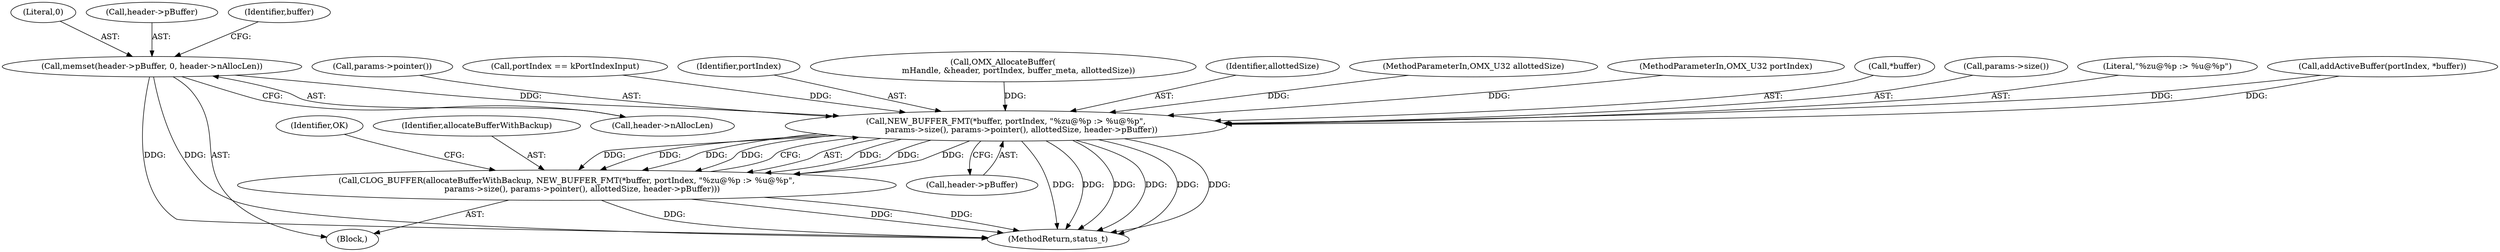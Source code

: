 digraph "1_Android_640b04121d7cd2cac90e2f7c82b97fce05f074a5@API" {
"1000190" [label="(Call,memset(header->pBuffer, 0, header->nAllocLen))"];
"1000221" [label="(Call,NEW_BUFFER_FMT(*buffer, portIndex, \"%zu@%p :> %u@%p\",\n            params->size(), params->pointer(), allottedSize, header->pBuffer))"];
"1000219" [label="(Call,CLOG_BUFFER(allocateBufferWithBackup, NEW_BUFFER_FMT(*buffer, portIndex, \"%zu@%p :> %u@%p\",\n            params->size(), params->pointer(), allottedSize, header->pBuffer)))"];
"1000234" [label="(MethodReturn,status_t)"];
"1000227" [label="(Call,params->pointer())"];
"1000219" [label="(Call,CLOG_BUFFER(allocateBufferWithBackup, NEW_BUFFER_FMT(*buffer, portIndex, \"%zu@%p :> %u@%p\",\n            params->size(), params->pointer(), allottedSize, header->pBuffer)))"];
"1000213" [label="(Call,portIndex == kPortIndexInput)"];
"1000224" [label="(Identifier,portIndex)"];
"1000233" [label="(Identifier,OK)"];
"1000229" [label="(Call,header->pBuffer)"];
"1000152" [label="(Call,OMX_AllocateBuffer(\n            mHandle, &header, portIndex, buffer_meta, allottedSize))"];
"1000195" [label="(Call,header->nAllocLen)"];
"1000194" [label="(Literal,0)"];
"1000228" [label="(Identifier,allottedSize)"];
"1000107" [label="(MethodParameterIn,OMX_U32 allottedSize)"];
"1000190" [label="(Call,memset(header->pBuffer, 0, header->nAllocLen))"];
"1000191" [label="(Call,header->pBuffer)"];
"1000104" [label="(MethodParameterIn,OMX_U32 portIndex)"];
"1000221" [label="(Call,NEW_BUFFER_FMT(*buffer, portIndex, \"%zu@%p :> %u@%p\",\n            params->size(), params->pointer(), allottedSize, header->pBuffer))"];
"1000200" [label="(Identifier,buffer)"];
"1000222" [label="(Call,*buffer)"];
"1000220" [label="(Identifier,allocateBufferWithBackup)"];
"1000226" [label="(Call,params->size())"];
"1000225" [label="(Literal,\"%zu@%p :> %u@%p\")"];
"1000108" [label="(Block,)"];
"1000203" [label="(Call,addActiveBuffer(portIndex, *buffer))"];
"1000190" -> "1000108"  [label="AST: "];
"1000190" -> "1000195"  [label="CFG: "];
"1000191" -> "1000190"  [label="AST: "];
"1000194" -> "1000190"  [label="AST: "];
"1000195" -> "1000190"  [label="AST: "];
"1000200" -> "1000190"  [label="CFG: "];
"1000190" -> "1000234"  [label="DDG: "];
"1000190" -> "1000234"  [label="DDG: "];
"1000190" -> "1000221"  [label="DDG: "];
"1000221" -> "1000219"  [label="AST: "];
"1000221" -> "1000229"  [label="CFG: "];
"1000222" -> "1000221"  [label="AST: "];
"1000224" -> "1000221"  [label="AST: "];
"1000225" -> "1000221"  [label="AST: "];
"1000226" -> "1000221"  [label="AST: "];
"1000227" -> "1000221"  [label="AST: "];
"1000228" -> "1000221"  [label="AST: "];
"1000229" -> "1000221"  [label="AST: "];
"1000219" -> "1000221"  [label="CFG: "];
"1000221" -> "1000234"  [label="DDG: "];
"1000221" -> "1000234"  [label="DDG: "];
"1000221" -> "1000234"  [label="DDG: "];
"1000221" -> "1000234"  [label="DDG: "];
"1000221" -> "1000234"  [label="DDG: "];
"1000221" -> "1000234"  [label="DDG: "];
"1000221" -> "1000219"  [label="DDG: "];
"1000221" -> "1000219"  [label="DDG: "];
"1000221" -> "1000219"  [label="DDG: "];
"1000221" -> "1000219"  [label="DDG: "];
"1000221" -> "1000219"  [label="DDG: "];
"1000221" -> "1000219"  [label="DDG: "];
"1000221" -> "1000219"  [label="DDG: "];
"1000203" -> "1000221"  [label="DDG: "];
"1000203" -> "1000221"  [label="DDG: "];
"1000213" -> "1000221"  [label="DDG: "];
"1000104" -> "1000221"  [label="DDG: "];
"1000152" -> "1000221"  [label="DDG: "];
"1000107" -> "1000221"  [label="DDG: "];
"1000219" -> "1000108"  [label="AST: "];
"1000220" -> "1000219"  [label="AST: "];
"1000233" -> "1000219"  [label="CFG: "];
"1000219" -> "1000234"  [label="DDG: "];
"1000219" -> "1000234"  [label="DDG: "];
"1000219" -> "1000234"  [label="DDG: "];
}
